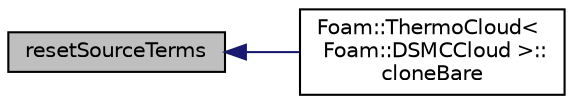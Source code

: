 digraph "resetSourceTerms"
{
  bgcolor="transparent";
  edge [fontname="Helvetica",fontsize="10",labelfontname="Helvetica",labelfontsize="10"];
  node [fontname="Helvetica",fontsize="10",shape=record];
  rankdir="LR";
  Node1 [label="resetSourceTerms",height=0.2,width=0.4,color="black", fillcolor="grey75", style="filled", fontcolor="black"];
  Node1 -> Node2 [dir="back",color="midnightblue",fontsize="10",style="solid",fontname="Helvetica"];
  Node2 [label="Foam::ThermoCloud\<\l Foam::DSMCCloud \>::\lcloneBare",height=0.2,width=0.4,color="black",URL="$a02679.html#aea3a1f8b31395de01b43cb27de2d39eb",tooltip="Construct and return bare clone based on (this) with new name. "];
}
